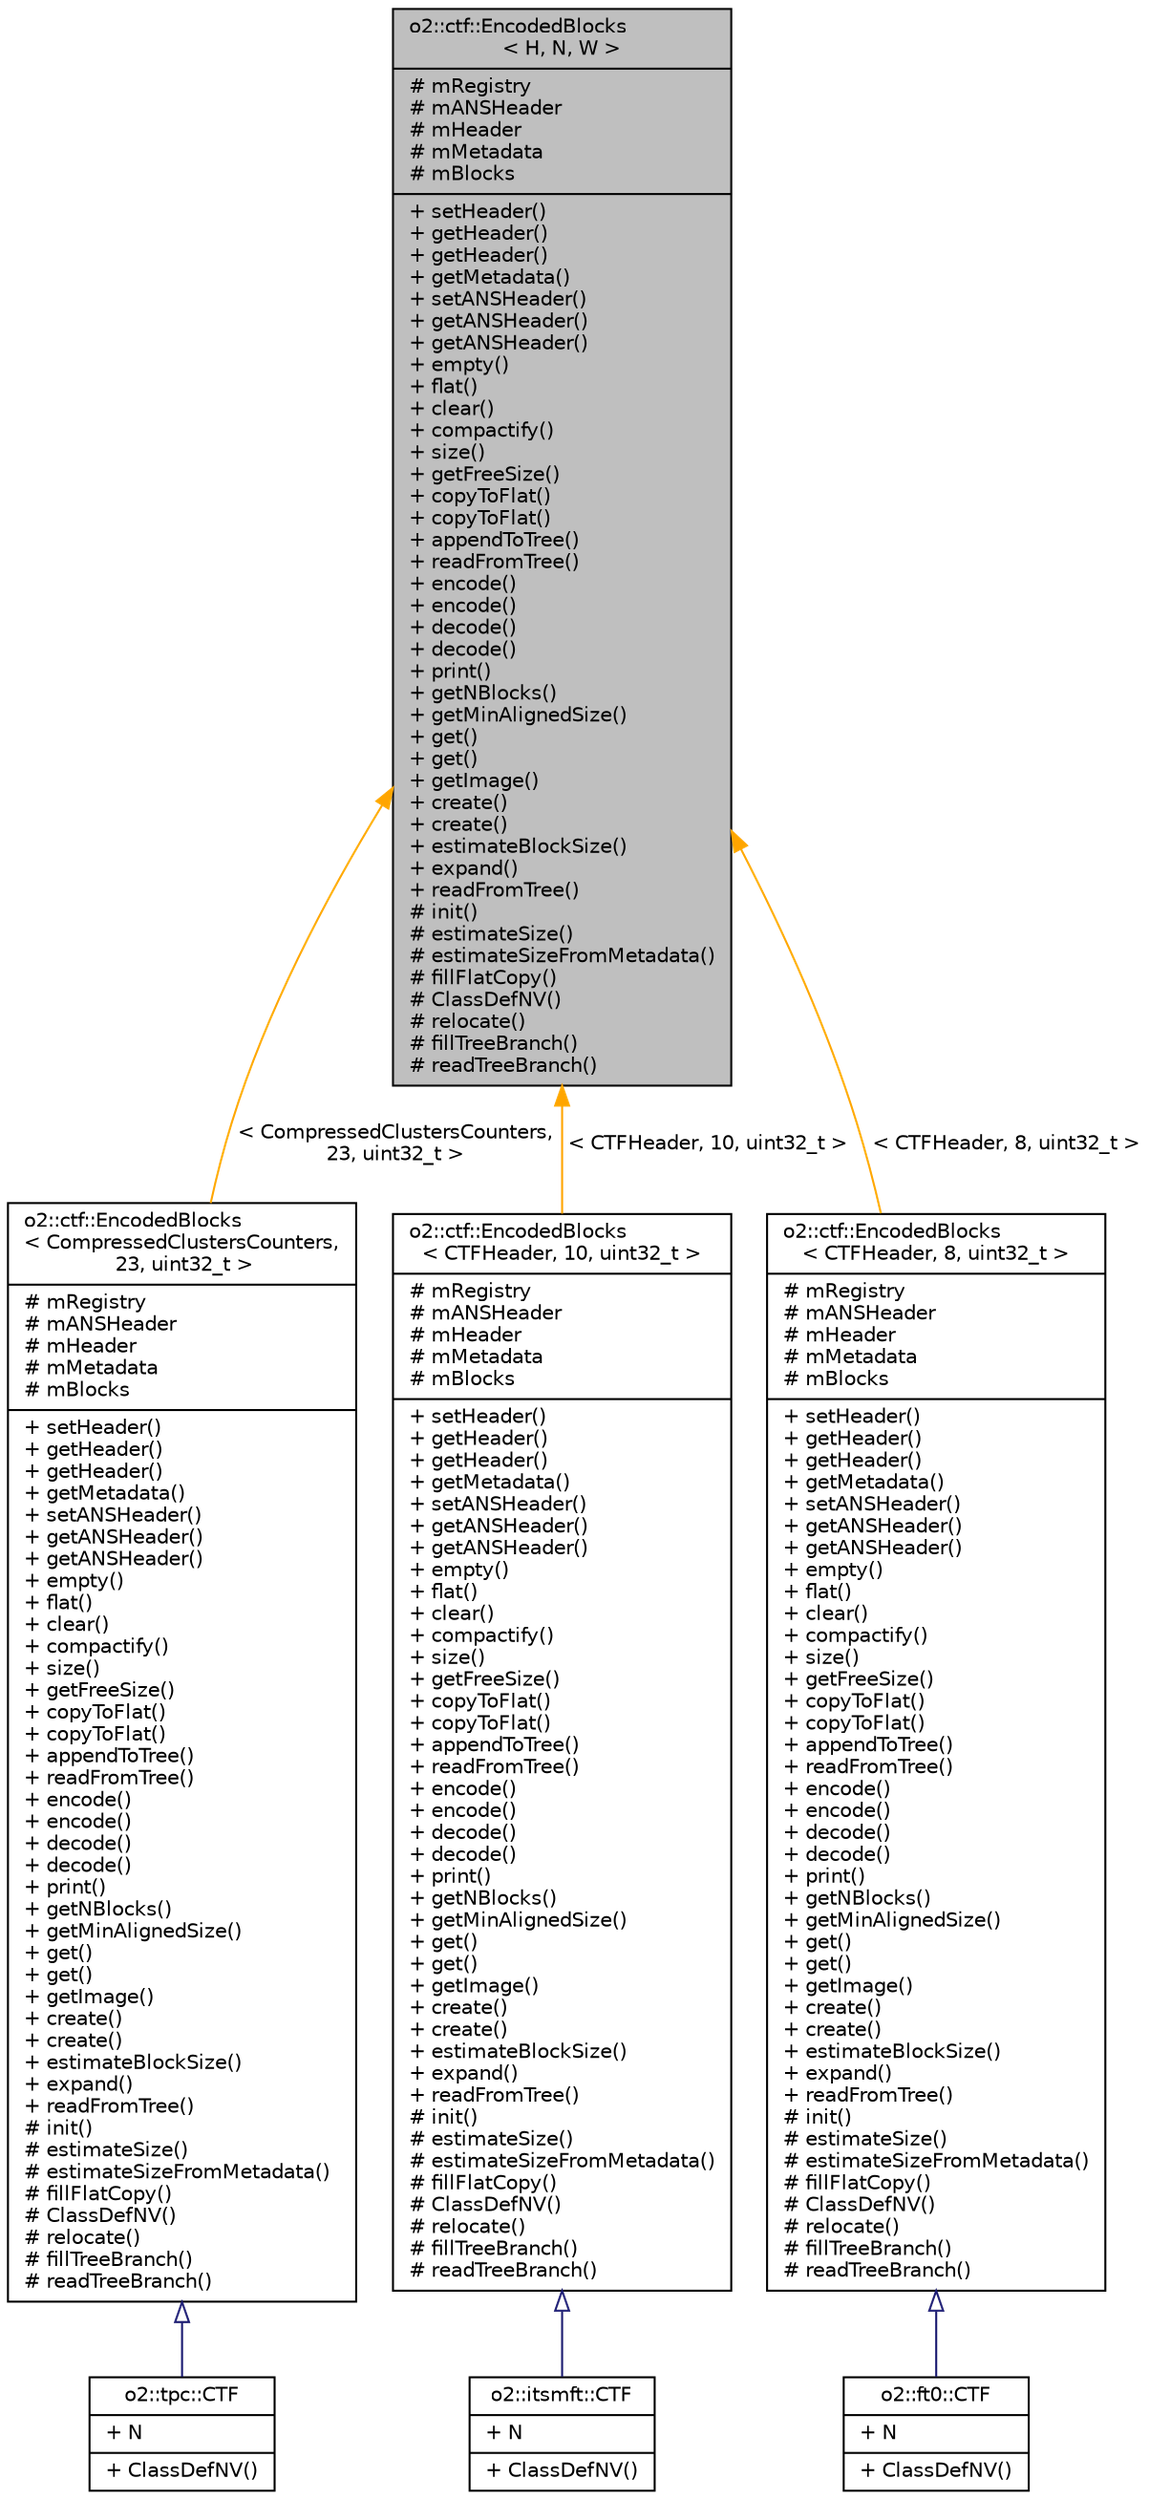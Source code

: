 digraph "o2::ctf::EncodedBlocks&lt; H, N, W &gt;"
{
 // INTERACTIVE_SVG=YES
  bgcolor="transparent";
  edge [fontname="Helvetica",fontsize="10",labelfontname="Helvetica",labelfontsize="10"];
  node [fontname="Helvetica",fontsize="10",shape=record];
  Node0 [label="{o2::ctf::EncodedBlocks\l\< H, N, W \>\n|# mRegistry\l# mANSHeader\l# mHeader\l# mMetadata\l# mBlocks\l|+ setHeader()\l+ getHeader()\l+ getHeader()\l+ getMetadata()\l+ setANSHeader()\l+ getANSHeader()\l+ getANSHeader()\l+ empty()\l+ flat()\l+ clear()\l+ compactify()\l+ size()\l+ getFreeSize()\l+ copyToFlat()\l+ copyToFlat()\l+ appendToTree()\l+ readFromTree()\l+ encode()\l+ encode()\l+ decode()\l+ decode()\l+ print()\l+ getNBlocks()\l+ getMinAlignedSize()\l+ get()\l+ get()\l+ getImage()\l+ create()\l+ create()\l+ estimateBlockSize()\l+ expand()\l+ readFromTree()\l# init()\l# estimateSize()\l# estimateSizeFromMetadata()\l# fillFlatCopy()\l# ClassDefNV()\l# relocate()\l# fillTreeBranch()\l# readTreeBranch()\l}",height=0.2,width=0.4,color="black", fillcolor="grey75", style="filled", fontcolor="black"];
  Node0 -> Node1 [dir="back",color="orange",fontsize="10",style="solid",label=" \< CompressedClustersCounters,\l 23, uint32_t \>" ,fontname="Helvetica"];
  Node1 [label="{o2::ctf::EncodedBlocks\l\< CompressedClustersCounters,\l 23, uint32_t \>\n|# mRegistry\l# mANSHeader\l# mHeader\l# mMetadata\l# mBlocks\l|+ setHeader()\l+ getHeader()\l+ getHeader()\l+ getMetadata()\l+ setANSHeader()\l+ getANSHeader()\l+ getANSHeader()\l+ empty()\l+ flat()\l+ clear()\l+ compactify()\l+ size()\l+ getFreeSize()\l+ copyToFlat()\l+ copyToFlat()\l+ appendToTree()\l+ readFromTree()\l+ encode()\l+ encode()\l+ decode()\l+ decode()\l+ print()\l+ getNBlocks()\l+ getMinAlignedSize()\l+ get()\l+ get()\l+ getImage()\l+ create()\l+ create()\l+ estimateBlockSize()\l+ expand()\l+ readFromTree()\l# init()\l# estimateSize()\l# estimateSizeFromMetadata()\l# fillFlatCopy()\l# ClassDefNV()\l# relocate()\l# fillTreeBranch()\l# readTreeBranch()\l}",height=0.2,width=0.4,color="black",URL="$dc/d08/classo2_1_1ctf_1_1EncodedBlocks.html"];
  Node1 -> Node2 [dir="back",color="midnightblue",fontsize="10",style="solid",arrowtail="onormal",fontname="Helvetica"];
  Node2 [label="{o2::tpc::CTF\n|+ N\l|+ ClassDefNV()\l}",height=0.2,width=0.4,color="black",URL="$df/d41/structo2_1_1tpc_1_1CTF.html",tooltip="wrapper for the Entropy-encoded clusters of the TF "];
  Node0 -> Node3 [dir="back",color="orange",fontsize="10",style="solid",label=" \< CTFHeader, 10, uint32_t \>" ,fontname="Helvetica"];
  Node3 [label="{o2::ctf::EncodedBlocks\l\< CTFHeader, 10, uint32_t \>\n|# mRegistry\l# mANSHeader\l# mHeader\l# mMetadata\l# mBlocks\l|+ setHeader()\l+ getHeader()\l+ getHeader()\l+ getMetadata()\l+ setANSHeader()\l+ getANSHeader()\l+ getANSHeader()\l+ empty()\l+ flat()\l+ clear()\l+ compactify()\l+ size()\l+ getFreeSize()\l+ copyToFlat()\l+ copyToFlat()\l+ appendToTree()\l+ readFromTree()\l+ encode()\l+ encode()\l+ decode()\l+ decode()\l+ print()\l+ getNBlocks()\l+ getMinAlignedSize()\l+ get()\l+ get()\l+ getImage()\l+ create()\l+ create()\l+ estimateBlockSize()\l+ expand()\l+ readFromTree()\l# init()\l# estimateSize()\l# estimateSizeFromMetadata()\l# fillFlatCopy()\l# ClassDefNV()\l# relocate()\l# fillTreeBranch()\l# readTreeBranch()\l}",height=0.2,width=0.4,color="black",URL="$dc/d08/classo2_1_1ctf_1_1EncodedBlocks.html"];
  Node3 -> Node4 [dir="back",color="midnightblue",fontsize="10",style="solid",arrowtail="onormal",fontname="Helvetica"];
  Node4 [label="{o2::itsmft::CTF\n|+ N\l|+ ClassDefNV()\l}",height=0.2,width=0.4,color="black",URL="$d5/dac/structo2_1_1itsmft_1_1CTF.html",tooltip="wrapper for the Entropy-encoded clusters of the TF "];
  Node0 -> Node5 [dir="back",color="orange",fontsize="10",style="solid",label=" \< CTFHeader, 8, uint32_t \>" ,fontname="Helvetica"];
  Node5 [label="{o2::ctf::EncodedBlocks\l\< CTFHeader, 8, uint32_t \>\n|# mRegistry\l# mANSHeader\l# mHeader\l# mMetadata\l# mBlocks\l|+ setHeader()\l+ getHeader()\l+ getHeader()\l+ getMetadata()\l+ setANSHeader()\l+ getANSHeader()\l+ getANSHeader()\l+ empty()\l+ flat()\l+ clear()\l+ compactify()\l+ size()\l+ getFreeSize()\l+ copyToFlat()\l+ copyToFlat()\l+ appendToTree()\l+ readFromTree()\l+ encode()\l+ encode()\l+ decode()\l+ decode()\l+ print()\l+ getNBlocks()\l+ getMinAlignedSize()\l+ get()\l+ get()\l+ getImage()\l+ create()\l+ create()\l+ estimateBlockSize()\l+ expand()\l+ readFromTree()\l# init()\l# estimateSize()\l# estimateSizeFromMetadata()\l# fillFlatCopy()\l# ClassDefNV()\l# relocate()\l# fillTreeBranch()\l# readTreeBranch()\l}",height=0.2,width=0.4,color="black",URL="$dc/d08/classo2_1_1ctf_1_1EncodedBlocks.html"];
  Node5 -> Node6 [dir="back",color="midnightblue",fontsize="10",style="solid",arrowtail="onormal",fontname="Helvetica"];
  Node6 [label="{o2::ft0::CTF\n|+ N\l|+ ClassDefNV()\l}",height=0.2,width=0.4,color="black",URL="$dc/dd3/structo2_1_1ft0_1_1CTF.html",tooltip="wrapper for the Entropy-encoded clusters of the TF "];
}
